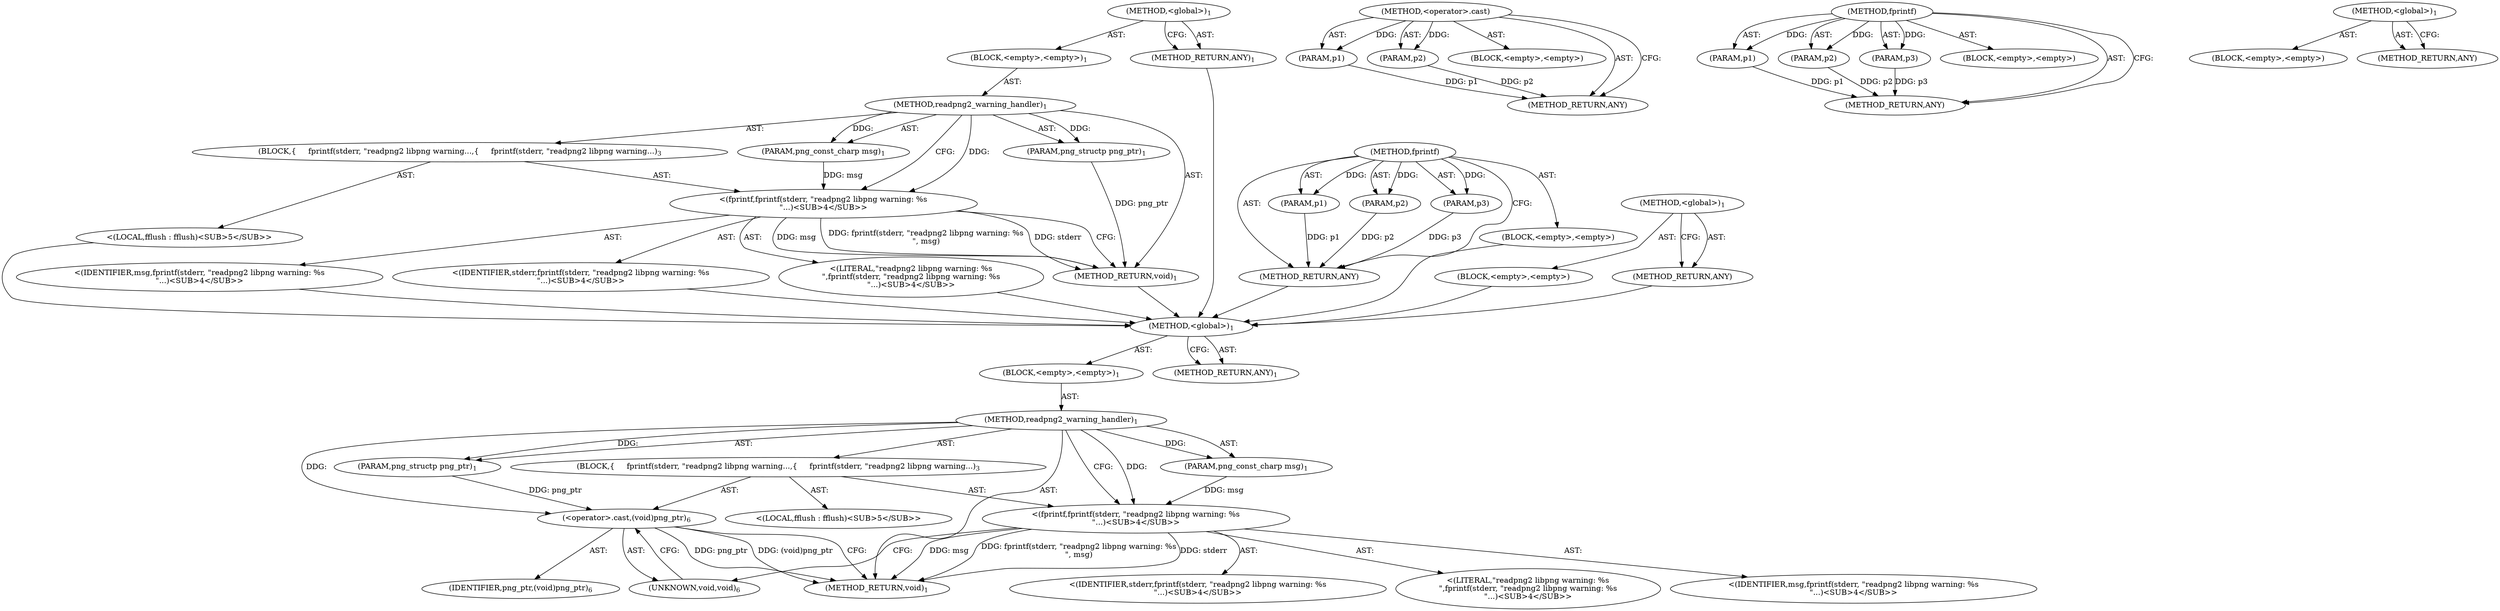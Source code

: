 digraph "&lt;global&gt;" {
vulnerable_6 [label=<(METHOD,&lt;global&gt;)<SUB>1</SUB>>];
vulnerable_7 [label=<(BLOCK,&lt;empty&gt;,&lt;empty&gt;)<SUB>1</SUB>>];
vulnerable_8 [label=<(METHOD,readpng2_warning_handler)<SUB>1</SUB>>];
vulnerable_9 [label=<(PARAM,png_structp png_ptr)<SUB>1</SUB>>];
vulnerable_10 [label=<(PARAM,png_const_charp msg)<SUB>1</SUB>>];
vulnerable_11 [label=<(BLOCK,{
     fprintf(stderr, &quot;readpng2 libpng warning...,{
     fprintf(stderr, &quot;readpng2 libpng warning...)<SUB>3</SUB>>];
vulnerable_12 [label="<(fprintf,fprintf(stderr, &quot;readpng2 libpng warning: %s\n&quot;...)<SUB>4</SUB>>"];
vulnerable_13 [label="<(IDENTIFIER,stderr,fprintf(stderr, &quot;readpng2 libpng warning: %s\n&quot;...)<SUB>4</SUB>>"];
vulnerable_14 [label="<(LITERAL,&quot;readpng2 libpng warning: %s\n&quot;,fprintf(stderr, &quot;readpng2 libpng warning: %s\n&quot;...)<SUB>4</SUB>>"];
vulnerable_15 [label="<(IDENTIFIER,msg,fprintf(stderr, &quot;readpng2 libpng warning: %s\n&quot;...)<SUB>4</SUB>>"];
vulnerable_16 [label="<(LOCAL,fflush : fflush)<SUB>5</SUB>>"];
vulnerable_17 [label=<(METHOD_RETURN,void)<SUB>1</SUB>>];
vulnerable_19 [label=<(METHOD_RETURN,ANY)<SUB>1</SUB>>];
vulnerable_40 [label=<(METHOD,fprintf)>];
vulnerable_41 [label=<(PARAM,p1)>];
vulnerable_42 [label=<(PARAM,p2)>];
vulnerable_43 [label=<(PARAM,p3)>];
vulnerable_44 [label=<(BLOCK,&lt;empty&gt;,&lt;empty&gt;)>];
vulnerable_45 [label=<(METHOD_RETURN,ANY)>];
vulnerable_34 [label=<(METHOD,&lt;global&gt;)<SUB>1</SUB>>];
vulnerable_35 [label=<(BLOCK,&lt;empty&gt;,&lt;empty&gt;)>];
vulnerable_36 [label=<(METHOD_RETURN,ANY)>];
fixed_6 [label=<(METHOD,&lt;global&gt;)<SUB>1</SUB>>];
fixed_7 [label=<(BLOCK,&lt;empty&gt;,&lt;empty&gt;)<SUB>1</SUB>>];
fixed_8 [label=<(METHOD,readpng2_warning_handler)<SUB>1</SUB>>];
fixed_9 [label=<(PARAM,png_structp png_ptr)<SUB>1</SUB>>];
fixed_10 [label=<(PARAM,png_const_charp msg)<SUB>1</SUB>>];
fixed_11 [label=<(BLOCK,{
     fprintf(stderr, &quot;readpng2 libpng warning...,{
     fprintf(stderr, &quot;readpng2 libpng warning...)<SUB>3</SUB>>];
fixed_12 [label="<(fprintf,fprintf(stderr, &quot;readpng2 libpng warning: %s\n&quot;...)<SUB>4</SUB>>"];
fixed_13 [label="<(IDENTIFIER,stderr,fprintf(stderr, &quot;readpng2 libpng warning: %s\n&quot;...)<SUB>4</SUB>>"];
fixed_14 [label="<(LITERAL,&quot;readpng2 libpng warning: %s\n&quot;,fprintf(stderr, &quot;readpng2 libpng warning: %s\n&quot;...)<SUB>4</SUB>>"];
fixed_15 [label="<(IDENTIFIER,msg,fprintf(stderr, &quot;readpng2 libpng warning: %s\n&quot;...)<SUB>4</SUB>>"];
fixed_16 [label="<(LOCAL,fflush : fflush)<SUB>5</SUB>>"];
fixed_17 [label=<(&lt;operator&gt;.cast,(void)png_ptr)<SUB>6</SUB>>];
fixed_18 [label=<(UNKNOWN,void,void)<SUB>6</SUB>>];
fixed_19 [label=<(IDENTIFIER,png_ptr,(void)png_ptr)<SUB>6</SUB>>];
fixed_20 [label=<(METHOD_RETURN,void)<SUB>1</SUB>>];
fixed_22 [label=<(METHOD_RETURN,ANY)<SUB>1</SUB>>];
fixed_49 [label=<(METHOD,&lt;operator&gt;.cast)>];
fixed_50 [label=<(PARAM,p1)>];
fixed_51 [label=<(PARAM,p2)>];
fixed_52 [label=<(BLOCK,&lt;empty&gt;,&lt;empty&gt;)>];
fixed_53 [label=<(METHOD_RETURN,ANY)>];
fixed_43 [label=<(METHOD,fprintf)>];
fixed_44 [label=<(PARAM,p1)>];
fixed_45 [label=<(PARAM,p2)>];
fixed_46 [label=<(PARAM,p3)>];
fixed_47 [label=<(BLOCK,&lt;empty&gt;,&lt;empty&gt;)>];
fixed_48 [label=<(METHOD_RETURN,ANY)>];
fixed_37 [label=<(METHOD,&lt;global&gt;)<SUB>1</SUB>>];
fixed_38 [label=<(BLOCK,&lt;empty&gt;,&lt;empty&gt;)>];
fixed_39 [label=<(METHOD_RETURN,ANY)>];
vulnerable_6 -> vulnerable_7  [key=0, label="AST: "];
vulnerable_6 -> vulnerable_19  [key=0, label="AST: "];
vulnerable_6 -> vulnerable_19  [key=1, label="CFG: "];
vulnerable_7 -> vulnerable_8  [key=0, label="AST: "];
vulnerable_8 -> vulnerable_9  [key=0, label="AST: "];
vulnerable_8 -> vulnerable_9  [key=1, label="DDG: "];
vulnerable_8 -> vulnerable_10  [key=0, label="AST: "];
vulnerable_8 -> vulnerable_10  [key=1, label="DDG: "];
vulnerable_8 -> vulnerable_11  [key=0, label="AST: "];
vulnerable_8 -> vulnerable_17  [key=0, label="AST: "];
vulnerable_8 -> vulnerable_12  [key=0, label="CFG: "];
vulnerable_8 -> vulnerable_12  [key=1, label="DDG: "];
vulnerable_9 -> vulnerable_17  [key=0, label="DDG: png_ptr"];
vulnerable_10 -> vulnerable_12  [key=0, label="DDG: msg"];
vulnerable_11 -> vulnerable_12  [key=0, label="AST: "];
vulnerable_11 -> vulnerable_16  [key=0, label="AST: "];
vulnerable_12 -> vulnerable_13  [key=0, label="AST: "];
vulnerable_12 -> vulnerable_14  [key=0, label="AST: "];
vulnerable_12 -> vulnerable_15  [key=0, label="AST: "];
vulnerable_12 -> vulnerable_17  [key=0, label="CFG: "];
vulnerable_12 -> vulnerable_17  [key=1, label="DDG: msg"];
vulnerable_12 -> vulnerable_17  [key=2, label="DDG: fprintf(stderr, &quot;readpng2 libpng warning: %s\n&quot;, msg)"];
vulnerable_12 -> vulnerable_17  [key=3, label="DDG: stderr"];
vulnerable_13 -> fixed_6  [key=0];
vulnerable_14 -> fixed_6  [key=0];
vulnerable_15 -> fixed_6  [key=0];
vulnerable_16 -> fixed_6  [key=0];
vulnerable_17 -> fixed_6  [key=0];
vulnerable_19 -> fixed_6  [key=0];
vulnerable_40 -> vulnerable_41  [key=0, label="AST: "];
vulnerable_40 -> vulnerable_41  [key=1, label="DDG: "];
vulnerable_40 -> vulnerable_44  [key=0, label="AST: "];
vulnerable_40 -> vulnerable_42  [key=0, label="AST: "];
vulnerable_40 -> vulnerable_42  [key=1, label="DDG: "];
vulnerable_40 -> vulnerable_45  [key=0, label="AST: "];
vulnerable_40 -> vulnerable_45  [key=1, label="CFG: "];
vulnerable_40 -> vulnerable_43  [key=0, label="AST: "];
vulnerable_40 -> vulnerable_43  [key=1, label="DDG: "];
vulnerable_41 -> vulnerable_45  [key=0, label="DDG: p1"];
vulnerable_42 -> vulnerable_45  [key=0, label="DDG: p2"];
vulnerable_43 -> vulnerable_45  [key=0, label="DDG: p3"];
vulnerable_44 -> fixed_6  [key=0];
vulnerable_45 -> fixed_6  [key=0];
vulnerable_34 -> vulnerable_35  [key=0, label="AST: "];
vulnerable_34 -> vulnerable_36  [key=0, label="AST: "];
vulnerable_34 -> vulnerable_36  [key=1, label="CFG: "];
vulnerable_35 -> fixed_6  [key=0];
vulnerable_36 -> fixed_6  [key=0];
fixed_6 -> fixed_7  [key=0, label="AST: "];
fixed_6 -> fixed_22  [key=0, label="AST: "];
fixed_6 -> fixed_22  [key=1, label="CFG: "];
fixed_7 -> fixed_8  [key=0, label="AST: "];
fixed_8 -> fixed_9  [key=0, label="AST: "];
fixed_8 -> fixed_9  [key=1, label="DDG: "];
fixed_8 -> fixed_10  [key=0, label="AST: "];
fixed_8 -> fixed_10  [key=1, label="DDG: "];
fixed_8 -> fixed_11  [key=0, label="AST: "];
fixed_8 -> fixed_20  [key=0, label="AST: "];
fixed_8 -> fixed_12  [key=0, label="CFG: "];
fixed_8 -> fixed_12  [key=1, label="DDG: "];
fixed_8 -> fixed_17  [key=0, label="DDG: "];
fixed_9 -> fixed_17  [key=0, label="DDG: png_ptr"];
fixed_10 -> fixed_12  [key=0, label="DDG: msg"];
fixed_11 -> fixed_12  [key=0, label="AST: "];
fixed_11 -> fixed_16  [key=0, label="AST: "];
fixed_11 -> fixed_17  [key=0, label="AST: "];
fixed_12 -> fixed_13  [key=0, label="AST: "];
fixed_12 -> fixed_14  [key=0, label="AST: "];
fixed_12 -> fixed_15  [key=0, label="AST: "];
fixed_12 -> fixed_18  [key=0, label="CFG: "];
fixed_12 -> fixed_20  [key=0, label="DDG: msg"];
fixed_12 -> fixed_20  [key=1, label="DDG: fprintf(stderr, &quot;readpng2 libpng warning: %s\n&quot;, msg)"];
fixed_12 -> fixed_20  [key=2, label="DDG: stderr"];
fixed_17 -> fixed_18  [key=0, label="AST: "];
fixed_17 -> fixed_19  [key=0, label="AST: "];
fixed_17 -> fixed_20  [key=0, label="CFG: "];
fixed_17 -> fixed_20  [key=1, label="DDG: png_ptr"];
fixed_17 -> fixed_20  [key=2, label="DDG: (void)png_ptr"];
fixed_18 -> fixed_17  [key=0, label="CFG: "];
fixed_49 -> fixed_50  [key=0, label="AST: "];
fixed_49 -> fixed_50  [key=1, label="DDG: "];
fixed_49 -> fixed_52  [key=0, label="AST: "];
fixed_49 -> fixed_51  [key=0, label="AST: "];
fixed_49 -> fixed_51  [key=1, label="DDG: "];
fixed_49 -> fixed_53  [key=0, label="AST: "];
fixed_49 -> fixed_53  [key=1, label="CFG: "];
fixed_50 -> fixed_53  [key=0, label="DDG: p1"];
fixed_51 -> fixed_53  [key=0, label="DDG: p2"];
fixed_43 -> fixed_44  [key=0, label="AST: "];
fixed_43 -> fixed_44  [key=1, label="DDG: "];
fixed_43 -> fixed_47  [key=0, label="AST: "];
fixed_43 -> fixed_45  [key=0, label="AST: "];
fixed_43 -> fixed_45  [key=1, label="DDG: "];
fixed_43 -> fixed_48  [key=0, label="AST: "];
fixed_43 -> fixed_48  [key=1, label="CFG: "];
fixed_43 -> fixed_46  [key=0, label="AST: "];
fixed_43 -> fixed_46  [key=1, label="DDG: "];
fixed_44 -> fixed_48  [key=0, label="DDG: p1"];
fixed_45 -> fixed_48  [key=0, label="DDG: p2"];
fixed_46 -> fixed_48  [key=0, label="DDG: p3"];
fixed_37 -> fixed_38  [key=0, label="AST: "];
fixed_37 -> fixed_39  [key=0, label="AST: "];
fixed_37 -> fixed_39  [key=1, label="CFG: "];
}
